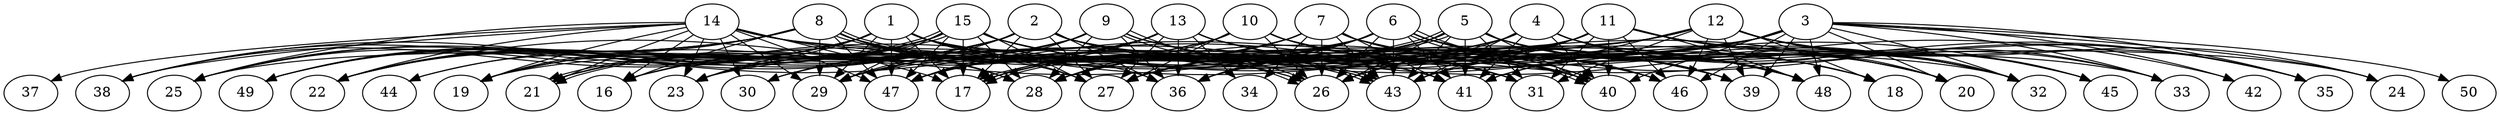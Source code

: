 // DAG (tier=3-complex, mode=data, n=50, ccr=0.503, fat=0.840, density=0.662, regular=0.210, jump=0.296, mindata=4194304, maxdata=33554432)
// DAG automatically generated by daggen at Sun Aug 24 16:33:35 2025
// /home/ermia/Project/Environments/daggen/bin/daggen --dot --ccr 0.503 --fat 0.840 --regular 0.210 --density 0.662 --jump 0.296 --mindata 4194304 --maxdata 33554432 -n 50 
digraph G {
  1 [size="22471399059487356", alpha="0.13", expect_size="11235699529743678"]
  1 -> 17 [size ="423227159478272"]
  1 -> 19 [size ="423227159478272"]
  1 -> 20 [size ="423227159478272"]
  1 -> 21 [size ="423227159478272"]
  1 -> 22 [size ="423227159478272"]
  1 -> 23 [size ="423227159478272"]
  1 -> 25 [size ="423227159478272"]
  1 -> 26 [size ="423227159478272"]
  1 -> 27 [size ="423227159478272"]
  1 -> 29 [size ="423227159478272"]
  1 -> 32 [size ="423227159478272"]
  1 -> 36 [size ="423227159478272"]
  1 -> 38 [size ="423227159478272"]
  1 -> 39 [size ="423227159478272"]
  1 -> 41 [size ="423227159478272"]
  1 -> 44 [size ="423227159478272"]
  1 -> 46 [size ="423227159478272"]
  1 -> 47 [size ="423227159478272"]
  1 -> 49 [size ="423227159478272"]
  2 [size="16000325740911487090688", alpha="0.01", expect_size="8000162870455743545344"]
  2 -> 16 [size ="5079752310259712"]
  2 -> 17 [size ="5079752310259712"]
  2 -> 18 [size ="5079752310259712"]
  2 -> 19 [size ="5079752310259712"]
  2 -> 21 [size ="5079752310259712"]
  2 -> 22 [size ="5079752310259712"]
  2 -> 23 [size ="5079752310259712"]
  2 -> 24 [size ="5079752310259712"]
  2 -> 25 [size ="5079752310259712"]
  2 -> 27 [size ="5079752310259712"]
  2 -> 29 [size ="5079752310259712"]
  2 -> 31 [size ="5079752310259712"]
  2 -> 33 [size ="5079752310259712"]
  2 -> 36 [size ="5079752310259712"]
  2 -> 40 [size ="5079752310259712"]
  2 -> 41 [size ="5079752310259712"]
  2 -> 44 [size ="5079752310259712"]
  2 -> 46 [size ="5079752310259712"]
  2 -> 48 [size ="5079752310259712"]
  2 -> 49 [size ="5079752310259712"]
  3 [size="81356227682082032", alpha="0.12", expect_size="40678113841041016"]
  3 -> 20 [size ="1431010298298368"]
  3 -> 23 [size ="1431010298298368"]
  3 -> 24 [size ="1431010298298368"]
  3 -> 28 [size ="1431010298298368"]
  3 -> 32 [size ="1431010298298368"]
  3 -> 33 [size ="1431010298298368"]
  3 -> 35 [size ="1431010298298368"]
  3 -> 36 [size ="1431010298298368"]
  3 -> 39 [size ="1431010298298368"]
  3 -> 40 [size ="1431010298298368"]
  3 -> 41 [size ="1431010298298368"]
  3 -> 42 [size ="1431010298298368"]
  3 -> 43 [size ="1431010298298368"]
  3 -> 46 [size ="1431010298298368"]
  3 -> 48 [size ="1431010298298368"]
  3 -> 50 [size ="1431010298298368"]
  4 [size="35774783315553338523648", alpha="0.07", expect_size="17887391657776669261824"]
  4 -> 16 [size ="8685763398991872"]
  4 -> 17 [size ="8685763398991872"]
  4 -> 26 [size ="8685763398991872"]
  4 -> 28 [size ="8685763398991872"]
  4 -> 32 [size ="8685763398991872"]
  4 -> 33 [size ="8685763398991872"]
  4 -> 40 [size ="8685763398991872"]
  4 -> 41 [size ="8685763398991872"]
  4 -> 43 [size ="8685763398991872"]
  4 -> 45 [size ="8685763398991872"]
  4 -> 47 [size ="8685763398991872"]
  4 -> 48 [size ="8685763398991872"]
  5 [size="1453846673485859913728", alpha="0.10", expect_size="726923336742929956864"]
  5 -> 17 [size ="1026681473073152"]
  5 -> 17 [size ="1026681473073152"]
  5 -> 18 [size ="1026681473073152"]
  5 -> 20 [size ="1026681473073152"]
  5 -> 26 [size ="1026681473073152"]
  5 -> 27 [size ="1026681473073152"]
  5 -> 28 [size ="1026681473073152"]
  5 -> 31 [size ="1026681473073152"]
  5 -> 32 [size ="1026681473073152"]
  5 -> 36 [size ="1026681473073152"]
  5 -> 39 [size ="1026681473073152"]
  5 -> 40 [size ="1026681473073152"]
  5 -> 41 [size ="1026681473073152"]
  5 -> 43 [size ="1026681473073152"]
  5 -> 47 [size ="1026681473073152"]
  5 -> 48 [size ="1026681473073152"]
  6 [size="4258843062141544960", alpha="0.05", expect_size="2129421531070772480"]
  6 -> 16 [size ="5409863840563200"]
  6 -> 17 [size ="5409863840563200"]
  6 -> 20 [size ="5409863840563200"]
  6 -> 22 [size ="5409863840563200"]
  6 -> 25 [size ="5409863840563200"]
  6 -> 26 [size ="5409863840563200"]
  6 -> 27 [size ="5409863840563200"]
  6 -> 35 [size ="5409863840563200"]
  6 -> 36 [size ="5409863840563200"]
  6 -> 39 [size ="5409863840563200"]
  6 -> 40 [size ="5409863840563200"]
  6 -> 40 [size ="5409863840563200"]
  6 -> 41 [size ="5409863840563200"]
  6 -> 43 [size ="5409863840563200"]
  6 -> 46 [size ="5409863840563200"]
  6 -> 48 [size ="5409863840563200"]
  7 [size="2651800274929096589312", alpha="0.09", expect_size="1325900137464548294656"]
  7 -> 17 [size ="1532676603379712"]
  7 -> 26 [size ="1532676603379712"]
  7 -> 28 [size ="1532676603379712"]
  7 -> 29 [size ="1532676603379712"]
  7 -> 30 [size ="1532676603379712"]
  7 -> 32 [size ="1532676603379712"]
  7 -> 34 [size ="1532676603379712"]
  7 -> 35 [size ="1532676603379712"]
  7 -> 39 [size ="1532676603379712"]
  7 -> 40 [size ="1532676603379712"]
  7 -> 41 [size ="1532676603379712"]
  7 -> 43 [size ="1532676603379712"]
  7 -> 47 [size ="1532676603379712"]
  8 [size="4065289270348792", alpha="0.04", expect_size="2032644635174396"]
  8 -> 16 [size ="416343601971200"]
  8 -> 19 [size ="416343601971200"]
  8 -> 22 [size ="416343601971200"]
  8 -> 25 [size ="416343601971200"]
  8 -> 26 [size ="416343601971200"]
  8 -> 27 [size ="416343601971200"]
  8 -> 28 [size ="416343601971200"]
  8 -> 29 [size ="416343601971200"]
  8 -> 31 [size ="416343601971200"]
  8 -> 38 [size ="416343601971200"]
  8 -> 43 [size ="416343601971200"]
  8 -> 43 [size ="416343601971200"]
  8 -> 47 [size ="416343601971200"]
  8 -> 49 [size ="416343601971200"]
  9 [size="12084257012406497280", alpha="0.11", expect_size="6042128506203248640"]
  9 -> 20 [size ="6618072693604352"]
  9 -> 21 [size ="6618072693604352"]
  9 -> 23 [size ="6618072693604352"]
  9 -> 26 [size ="6618072693604352"]
  9 -> 26 [size ="6618072693604352"]
  9 -> 28 [size ="6618072693604352"]
  9 -> 30 [size ="6618072693604352"]
  9 -> 31 [size ="6618072693604352"]
  9 -> 36 [size ="6618072693604352"]
  9 -> 38 [size ="6618072693604352"]
  9 -> 45 [size ="6618072693604352"]
  9 -> 47 [size ="6618072693604352"]
  10 [size="15374708466718854873088", alpha="0.00", expect_size="7687354233359427436544"]
  10 -> 18 [size ="4946460894298112"]
  10 -> 23 [size ="4946460894298112"]
  10 -> 26 [size ="4946460894298112"]
  10 -> 27 [size ="4946460894298112"]
  10 -> 28 [size ="4946460894298112"]
  10 -> 29 [size ="4946460894298112"]
  10 -> 30 [size ="4946460894298112"]
  10 -> 31 [size ="4946460894298112"]
  10 -> 32 [size ="4946460894298112"]
  10 -> 48 [size ="4946460894298112"]
  11 [size="487812091049883520", alpha="0.18", expect_size="243906045524941760"]
  11 -> 19 [size ="7856297210806272"]
  11 -> 20 [size ="7856297210806272"]
  11 -> 26 [size ="7856297210806272"]
  11 -> 27 [size ="7856297210806272"]
  11 -> 29 [size ="7856297210806272"]
  11 -> 31 [size ="7856297210806272"]
  11 -> 33 [size ="7856297210806272"]
  11 -> 35 [size ="7856297210806272"]
  11 -> 40 [size ="7856297210806272"]
  11 -> 43 [size ="7856297210806272"]
  11 -> 46 [size ="7856297210806272"]
  11 -> 48 [size ="7856297210806272"]
  12 [size="3761791593109190144", alpha="0.14", expect_size="1880895796554595072"]
  12 -> 18 [size ="2659937410875392"]
  12 -> 24 [size ="2659937410875392"]
  12 -> 27 [size ="2659937410875392"]
  12 -> 29 [size ="2659937410875392"]
  12 -> 31 [size ="2659937410875392"]
  12 -> 32 [size ="2659937410875392"]
  12 -> 35 [size ="2659937410875392"]
  12 -> 39 [size ="2659937410875392"]
  12 -> 41 [size ="2659937410875392"]
  12 -> 45 [size ="2659937410875392"]
  12 -> 46 [size ="2659937410875392"]
  12 -> 47 [size ="2659937410875392"]
  13 [size="43068984893201176", alpha="0.01", expect_size="21534492446600588"]
  13 -> 17 [size ="1418110993170432"]
  13 -> 19 [size ="1418110993170432"]
  13 -> 21 [size ="1418110993170432"]
  13 -> 23 [size ="1418110993170432"]
  13 -> 27 [size ="1418110993170432"]
  13 -> 29 [size ="1418110993170432"]
  13 -> 32 [size ="1418110993170432"]
  13 -> 34 [size ="1418110993170432"]
  13 -> 36 [size ="1418110993170432"]
  13 -> 40 [size ="1418110993170432"]
  13 -> 42 [size ="1418110993170432"]
  13 -> 47 [size ="1418110993170432"]
  13 -> 48 [size ="1418110993170432"]
  14 [size="6580293276920295424", alpha="0.17", expect_size="3290146638460147712"]
  14 -> 16 [size ="3234087095500800"]
  14 -> 17 [size ="3234087095500800"]
  14 -> 19 [size ="3234087095500800"]
  14 -> 21 [size ="3234087095500800"]
  14 -> 22 [size ="3234087095500800"]
  14 -> 23 [size ="3234087095500800"]
  14 -> 25 [size ="3234087095500800"]
  14 -> 28 [size ="3234087095500800"]
  14 -> 29 [size ="3234087095500800"]
  14 -> 30 [size ="3234087095500800"]
  14 -> 37 [size ="3234087095500800"]
  14 -> 38 [size ="3234087095500800"]
  14 -> 40 [size ="3234087095500800"]
  14 -> 41 [size ="3234087095500800"]
  14 -> 43 [size ="3234087095500800"]
  14 -> 47 [size ="3234087095500800"]
  15 [size="135956418773653664", alpha="0.03", expect_size="67978209386826832"]
  15 -> 17 [size ="235191612211200"]
  15 -> 19 [size ="235191612211200"]
  15 -> 21 [size ="235191612211200"]
  15 -> 21 [size ="235191612211200"]
  15 -> 22 [size ="235191612211200"]
  15 -> 23 [size ="235191612211200"]
  15 -> 27 [size ="235191612211200"]
  15 -> 28 [size ="235191612211200"]
  15 -> 29 [size ="235191612211200"]
  15 -> 39 [size ="235191612211200"]
  15 -> 41 [size ="235191612211200"]
  15 -> 43 [size ="235191612211200"]
  15 -> 46 [size ="235191612211200"]
  15 -> 47 [size ="235191612211200"]
  15 -> 48 [size ="235191612211200"]
  15 -> 49 [size ="235191612211200"]
  16 [size="906105351161596672", alpha="0.19", expect_size="453052675580798336"]
  17 [size="9185436799104360", alpha="0.16", expect_size="4592718399552180"]
  18 [size="699658613882616064", alpha="0.04", expect_size="349829306941308032"]
  19 [size="428966868065913152", alpha="0.11", expect_size="214483434032956576"]
  20 [size="8965113598890492928", alpha="0.03", expect_size="4482556799445246464"]
  21 [size="192661673255324544", alpha="0.06", expect_size="96330836627662272"]
  22 [size="260010718023215218688", alpha="0.02", expect_size="130005359011607609344"]
  23 [size="9107666402788629282816", alpha="0.14", expect_size="4553833201394314641408"]
  24 [size="17035229270345912", alpha="0.04", expect_size="8517614635172956"]
  25 [size="5229101246503947264", alpha="0.02", expect_size="2614550623251973632"]
  26 [size="1522716662871097344000", alpha="0.06", expect_size="761358331435548672000"]
  27 [size="2498872809959395950592", alpha="0.03", expect_size="1249436404979697975296"]
  28 [size="72094566408017168", alpha="0.09", expect_size="36047283204008584"]
  29 [size="122667818549617696", alpha="0.13", expect_size="61333909274808848"]
  30 [size="24563064192812892160", alpha="0.10", expect_size="12281532096406446080"]
  31 [size="1123333832274976000", alpha="0.11", expect_size="561666916137488000"]
  32 [size="237973545236608544", alpha="0.09", expect_size="118986772618304272"]
  33 [size="23344607817966460928", alpha="0.05", expect_size="11672303908983230464"]
  34 [size="11976706727552155648", alpha="0.20", expect_size="5988353363776077824"]
  35 [size="871777315783612032", alpha="0.17", expect_size="435888657891806016"]
  36 [size="93469868966753840", alpha="0.02", expect_size="46734934483376920"]
  37 [size="4857473424245705728", alpha="0.16", expect_size="2428736712122852864"]
  38 [size="181878716412448473088", alpha="0.10", expect_size="90939358206224236544"]
  39 [size="9188288537080822235136", alpha="0.04", expect_size="4594144268540411117568"]
  40 [size="88293991821458640", alpha="0.07", expect_size="44146995910729320"]
  41 [size="76068191308838992", alpha="0.05", expect_size="38034095654419496"]
  42 [size="3772908014245305", alpha="0.04", expect_size="1886454007122652"]
  43 [size="8338594066436506779648", alpha="0.01", expect_size="4169297033218253389824"]
  44 [size="8870217513286280192", alpha="0.13", expect_size="4435108756643140096"]
  45 [size="8361316802445638656", alpha="0.11", expect_size="4180658401222819328"]
  46 [size="6393413910138291200", alpha="0.01", expect_size="3196706955069145600"]
  47 [size="731410684706008064", alpha="0.13", expect_size="365705342353004032"]
  48 [size="25277168767996002304000", alpha="0.09", expect_size="12638584383998001152000"]
  49 [size="857279699531220385792", alpha="0.04", expect_size="428639849765610192896"]
  50 [size="309278043660590528", alpha="0.05", expect_size="154639021830295264"]
}